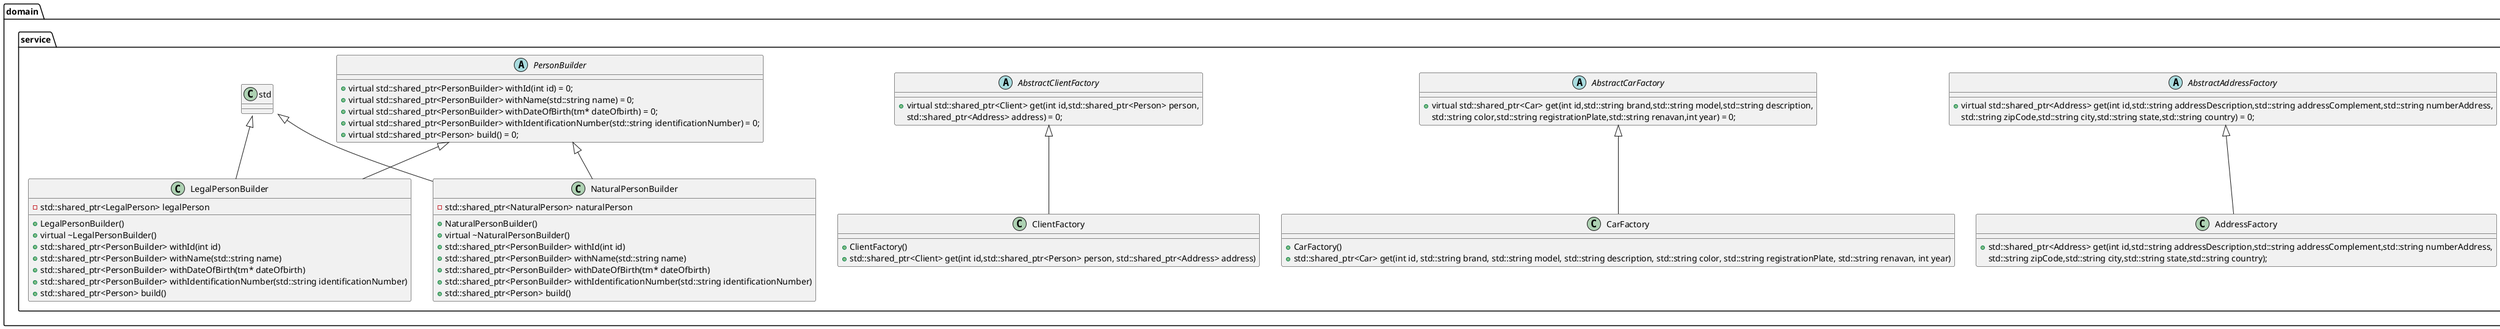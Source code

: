 @startuml
package "domain.service" {

class AbstractAddressFactory {
    +virtual std::shared_ptr<Address> get(int id,std::string addressDescription,std::string addressComplement,std::string numberAddress,
            std::string zipCode,std::string city,std::string state,std::string country) = 0;
}
abstract        AbstractAddressFactory

class AbstractCarFactory {
    +virtual std::shared_ptr<Car> get(int id,std::string brand,std::string model,std::string description,
            std::string color,std::string registrationPlate,std::string renavan,int year) = 0;
}

abstract        AbstractCarFactory

class AbstractClientFactory {
    +virtual std::shared_ptr<Client> get(int id,std::shared_ptr<Person> person, 
            std::shared_ptr<Address> address) = 0;
}

abstract        AbstractClientFactory

class PersonBuilder {
    +virtual std::shared_ptr<PersonBuilder> withId(int id) = 0;
    +virtual std::shared_ptr<PersonBuilder> withName(std::string name) = 0;
    +virtual std::shared_ptr<PersonBuilder> withDateOfBirth(tm* dateOfbirth) = 0;
    +virtual std::shared_ptr<PersonBuilder> withIdentificationNumber(std::string identificationNumber) = 0;
    +virtual std::shared_ptr<Person> build() = 0;
}

abstract        PersonBuilder

class AddressFactory {
    +std::shared_ptr<Address> get(int id,std::string addressDescription,std::string addressComplement,std::string numberAddress,
            std::string zipCode,std::string city,std::string state,std::string country);
}

AbstractAddressFactory <|-- AddressFactory

class CarFactory {
    +CarFactory()
    +std::shared_ptr<Car> get(int id, std::string brand, std::string model, std::string description, std::string color, std::string registrationPlate, std::string renavan, int year)
}

AbstractCarFactory <|-- CarFactory

class ClientFactory  {
    +ClientFactory()
    +std::shared_ptr<Client> get(int id,std::shared_ptr<Person> person, std::shared_ptr<Address> address)
}

AbstractClientFactory <|-- ClientFactory

class LegalPersonBuilder {
    -std::shared_ptr<LegalPerson> legalPerson
    +LegalPersonBuilder()
    +virtual ~LegalPersonBuilder()
    +std::shared_ptr<PersonBuilder> withId(int id)
    +std::shared_ptr<PersonBuilder> withName(std::string name)
    +std::shared_ptr<PersonBuilder> withDateOfBirth(tm* dateOfbirth)
    +std::shared_ptr<PersonBuilder> withIdentificationNumber(std::string identificationNumber)
    +std::shared_ptr<Person> build()
}

PersonBuilder <|-- LegalPersonBuilder
std::enable_shared_from_this <|-- LegalPersonBuilder 


class NaturalPersonBuilder  {
    -std::shared_ptr<NaturalPerson> naturalPerson
    +NaturalPersonBuilder()
    +virtual ~NaturalPersonBuilder()
    +std::shared_ptr<PersonBuilder> withId(int id)
    +std::shared_ptr<PersonBuilder> withName(std::string name)
    +std::shared_ptr<PersonBuilder> withDateOfBirth(tm* dateOfbirth)
    +std::shared_ptr<PersonBuilder> withIdentificationNumber(std::string identificationNumber)
    +std::shared_ptr<Person> build()
}

PersonBuilder <|-- NaturalPersonBuilder
std::enable_shared_from_this <|-- NaturalPersonBuilder 

}
@enduml